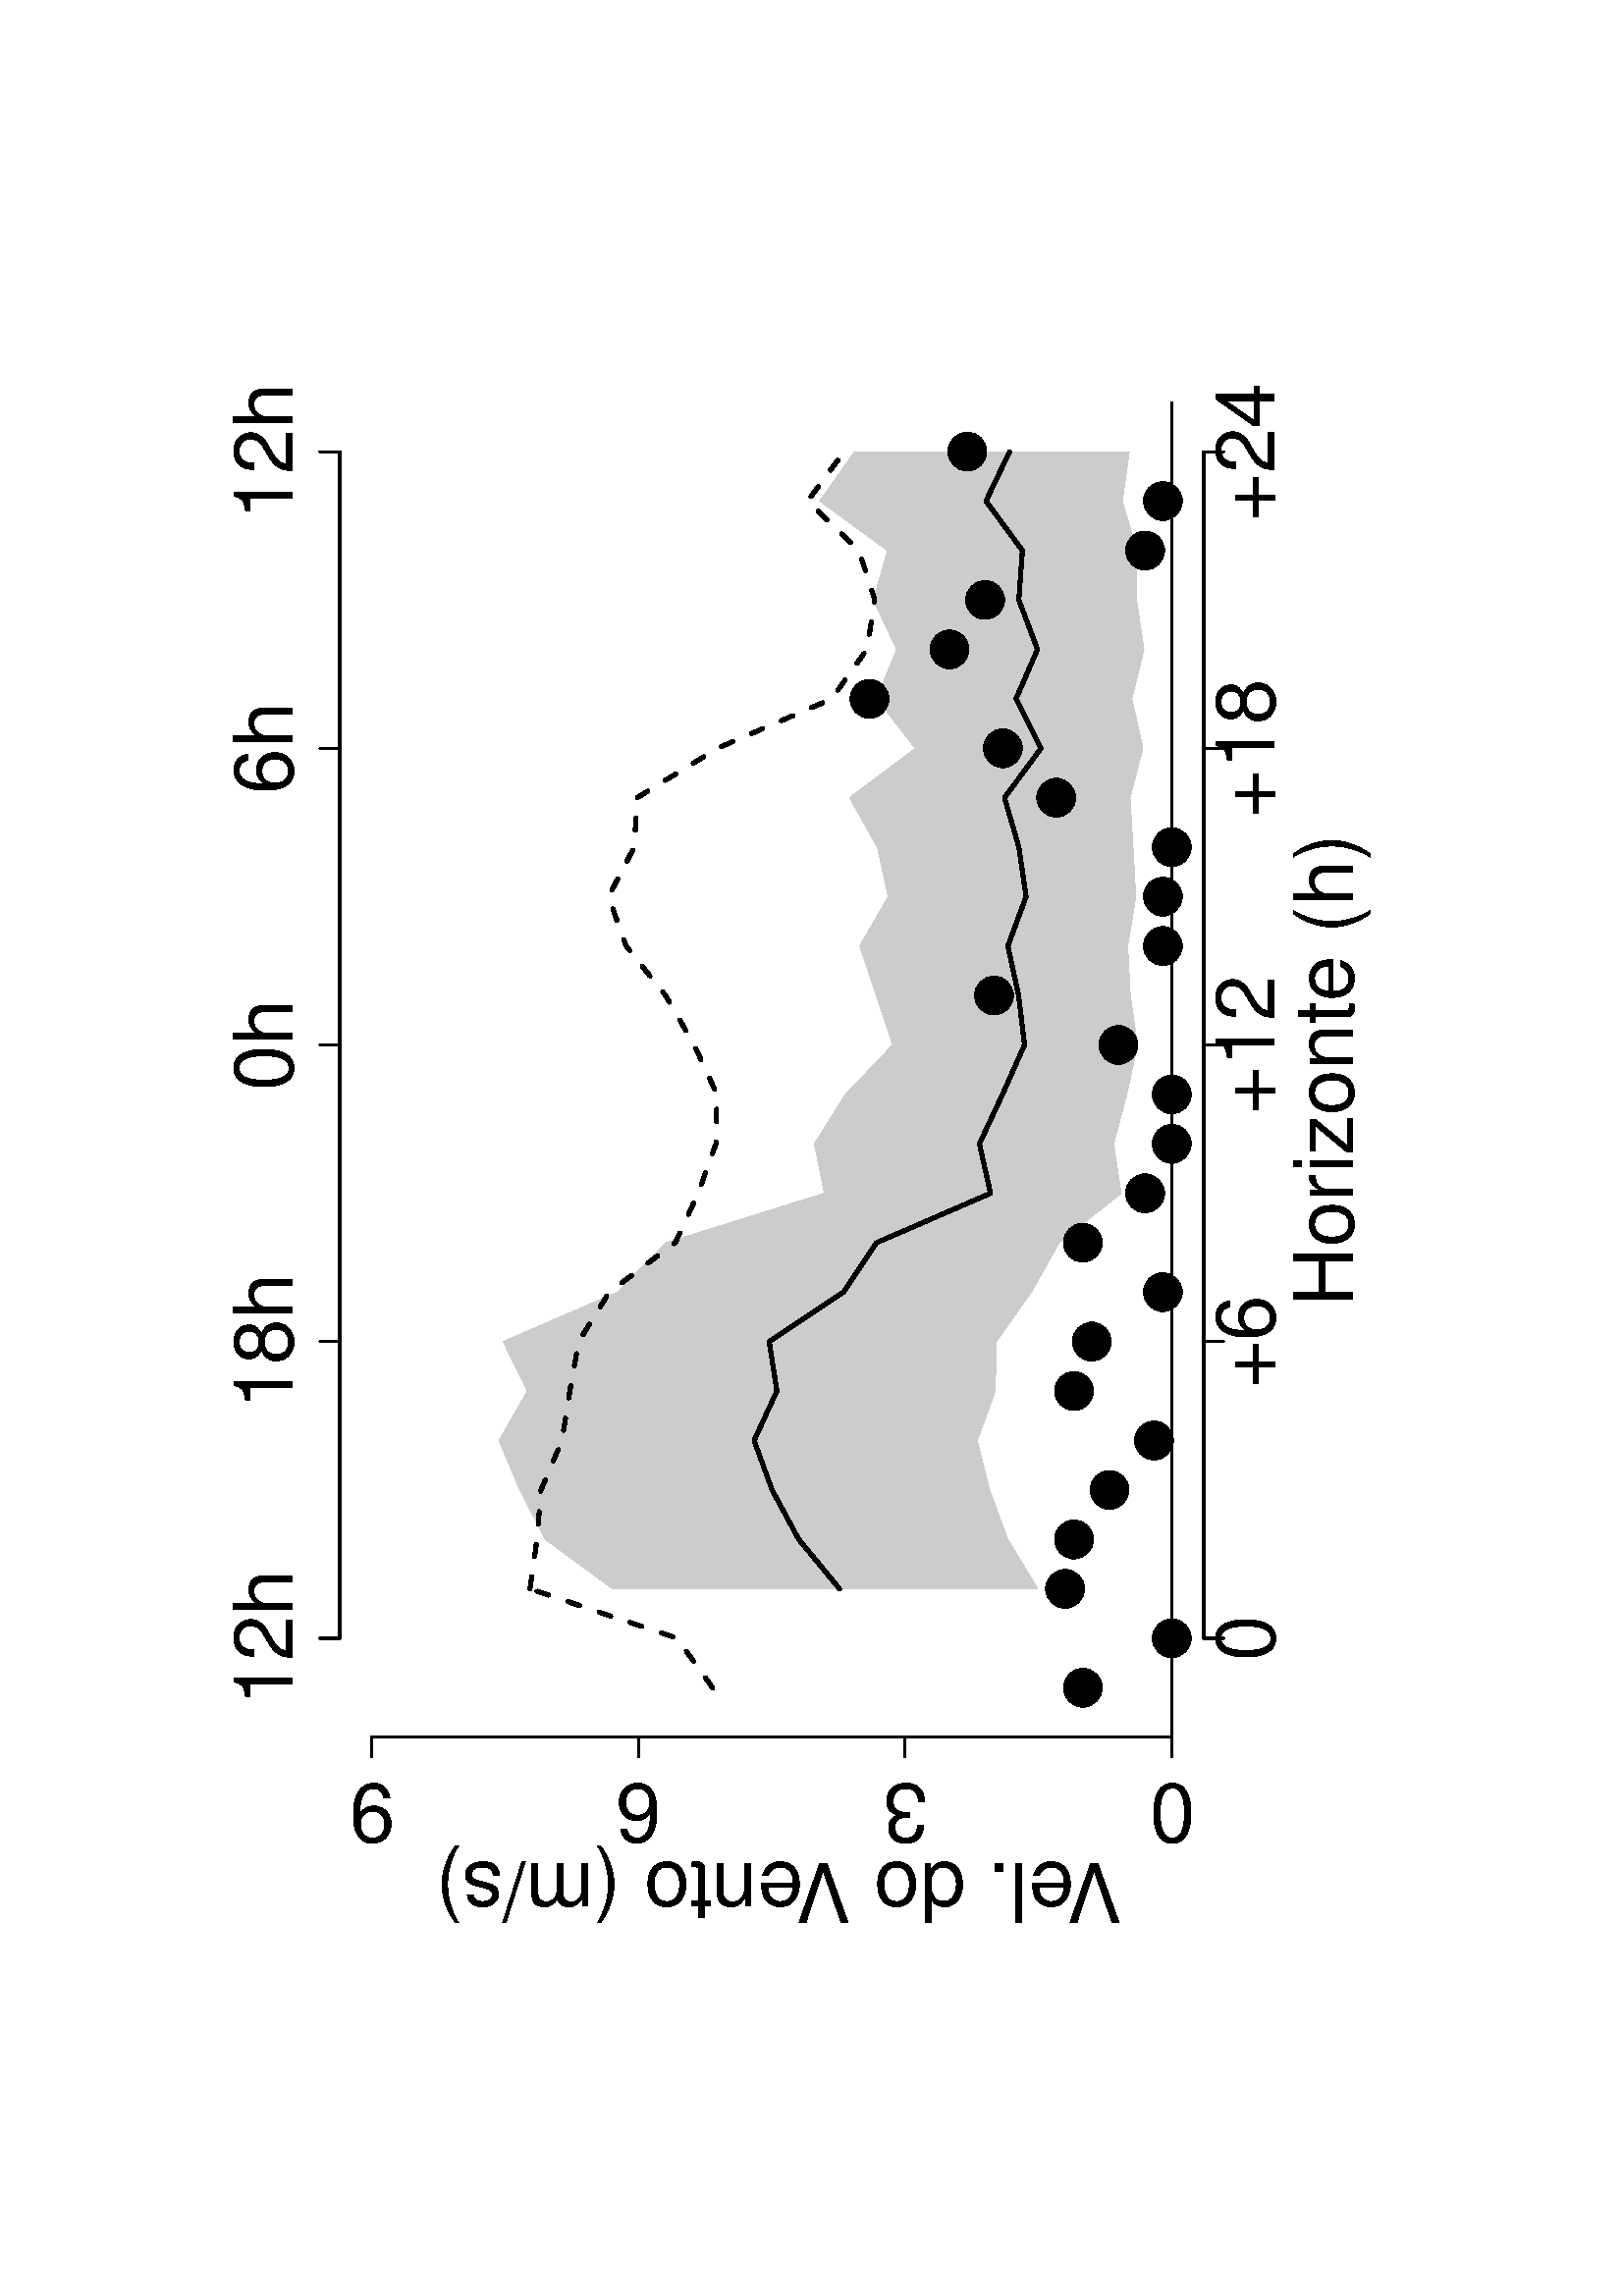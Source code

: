 %!PS-Adobe-3.0
%%DocumentNeededResources: font Helvetica
%%+ font Helvetica-Bold
%%+ font Helvetica-Oblique
%%+ font Helvetica-BoldOblique
%%+ font Symbol
%%DocumentMedia: a4 595 841 0 () ()
%%Pages: (atend)
%%Orientation: Landscape
%%BoundingBox: 82 133 514 709
%%EndComments
%%BeginProlog
/bp  { gs sRGB 595.00 0 translate 90 rotate gs } def
% begin .ps.prolog
/gs  { gsave } bind def
/gr  { grestore } bind def
/ep  { showpage gr gr } bind def
/m   { moveto } bind def
/l  { rlineto } bind def
/np  { newpath } bind def
/cp  { closepath } bind def
/f   { fill } bind def
/o   { stroke } bind def
/c   { newpath 0 360 arc } bind def
/r   { 4 2 roll moveto 1 copy 3 -1 roll exch 0 exch rlineto 0 rlineto -1 mul 0 exch rlineto closepath } bind def
/p1  { stroke } bind def
/p2  { gsave bg fill grestore newpath } bind def
/p3  { gsave bg fill grestore stroke } bind def
/p6  { gsave bg eofill grestore newpath } bind def
/p7  { gsave bg eofill grestore stroke } bind def
/t   { 5 -2 roll moveto gsave rotate
       1 index stringwidth pop
       mul neg 0 rmoveto show grestore } bind def
/ta  { 4 -2 roll moveto gsave rotate show } bind def
/tb  { 2 -1 roll 0 rmoveto show } bind def
/cl  { grestore gsave newpath 3 index 3 index moveto 1 index
       4 -1 roll lineto  exch 1 index lineto lineto
       closepath clip newpath } bind def
/rgb { setrgbcolor } bind def
/s   { scalefont setfont } bind def
% end   .ps.prolog
/sRGB { [ /CIEBasedABC
          << /DecodeLMN
               [ { dup 0.039 le
                        {12.923 div}
                        {0.055 add 1.055 div 2.4 exp }
                     ifelse
                 } bind dup dup
               ]
             /MatrixLMN [0.412 0.213 0.019
                         0.358 0.715 0.119
                         0.18 0.072 0.95]
             /WhitePoint [0.951 1.0 1.089]
           >>
         ] setcolorspace } bind def
/srgb { setcolor } bind def
% begin encoding
/WinAnsiEncoding [
 /.notdef /.notdef /.notdef /.notdef /.notdef /.notdef /.notdef /.notdef
 /.notdef /.notdef /.notdef /.notdef /.notdef /.notdef /.notdef /.notdef
 /.notdef /.notdef /.notdef /.notdef /.notdef /.notdef /.notdef /.notdef
 /.notdef /.notdef /.notdef /.notdef /.notdef /.notdef /.notdef /.notdef
 /space /exclam /quotedbl /numbersign /dollar /percent /ampersand /quoteright
 /parenleft /parenright /asterisk /plus /comma /minus /period /slash
 /zero /one /two /three /four /five /six /seven
 /eight /nine /colon /semicolon /less /equal /greater /question
 /at /A /B /C /D /E /F /G
 /H /I /J /K /L /M /N /O
 /P /Q /R /S /T /U /V /W
 /X /Y /Z /bracketleft /backslash /bracketright /asciicircum /underscore
 /grave /a /b /c /d /e /f /g
 /h /i /j /k /l /m /n /o
 /p /q /r /s /t /u /v /w
 /x /y /z /braceleft /bar /braceright /asciitilde /.notdef
 /Euro /.notdef /quotesinglbase /florin /quotedblbase /ellipsis /dagger /daggerdbl
 /circumflex /perthousand /Scaron /guilsinglleft /OE /.notdef /Zcaron /.notdef
 /.notdef /quoteleft /quoteright /quotedblleft /quotedblright /bullet /endash /emdash
 /tilde /trademark /scaron /guilsinglright /oe /.notdef /zcaron /Ydieresis
 /space /exclamdown /cent /sterling /currency /yen /brokenbar /section
 /dieresis /copyright /ordfeminine /guillemotleft /logicalnot /hyphen /registered /macron
 /degree /plusminus /twosuperior /threesuperior /acute /mu /paragraph /periodcentered
 /cedilla /onesuperior /ordmasculine /guillemotright /onequarter /onehalf /threequarters /questiondown
 /Agrave /Aacute /Acircumflex /Atilde /Adieresis /Aring /AE /Ccedilla
 /Egrave /Eacute /Ecircumflex /Edieresis /Igrave /Iacute /Icircumflex /Idieresis
 /Eth /Ntilde /Ograve /Oacute /Ocircumflex /Otilde /Odieresis /multiply
 /Oslash /Ugrave /Uacute /Ucircumflex /Udieresis /Yacute /Thorn /germandbls
 /agrave /aacute /acircumflex /atilde /adieresis /aring /ae /ccedilla
 /egrave /eacute /ecircumflex /edieresis /igrave /iacute /icircumflex /idieresis
 /eth /ntilde /ograve /oacute /ocircumflex /otilde /odieresis /divide
 /oslash /ugrave /uacute /ucircumflex /udieresis /yacute /thorn /ydieresis
]
 def
% end encoding
%%IncludeResource: font Helvetica
/Helvetica findfont
dup length dict begin
  {1 index /FID ne {def} {pop pop} ifelse} forall
  /Encoding WinAnsiEncoding def
  currentdict
  end
/Font1 exch definefont pop
%%IncludeResource: font Helvetica-Bold
/Helvetica-Bold findfont
dup length dict begin
  {1 index /FID ne {def} {pop pop} ifelse} forall
  /Encoding WinAnsiEncoding def
  currentdict
  end
/Font2 exch definefont pop
%%IncludeResource: font Helvetica-Oblique
/Helvetica-Oblique findfont
dup length dict begin
  {1 index /FID ne {def} {pop pop} ifelse} forall
  /Encoding WinAnsiEncoding def
  currentdict
  end
/Font3 exch definefont pop
%%IncludeResource: font Helvetica-BoldOblique
/Helvetica-BoldOblique findfont
dup length dict begin
  {1 index /FID ne {def} {pop pop} ifelse} forall
  /Encoding WinAnsiEncoding def
  currentdict
  end
/Font4 exch definefont pop
%%IncludeResource: font Symbol
/Symbol findfont
dup length dict begin
  {1 index /FID ne {def} {pop pop} ifelse} forall
  currentdict
  end
/Font5 exch definefont pop
%%EndProlog
%%Page: 1 1
bp
132.94 81.64 708.94 513.64 cl
/Font1 findfont 30 s
0 0 0 srgb
363.06 98.92 (Hor) 0 ta
0.450 (iz) tb
-0.450 (onte \(h\)) tb gr
158.86 183.65 (V) 90 ta
-2.400 (el. do V) tb
-2.400 (ento \(m/s\)) tb gr
132.94 81.64 708.94 513.64 cl
0 0 0 srgb
0.75 setlinewidth
[] 0 setdash
1 setlinecap
1 setlinejoin
10.00 setmiterlimit
np
241.21 153.64 m
435.20 0 l
o
np
241.21 153.64 m
0 -7.20 l
o
np
350.01 153.64 m
0 -7.20 l
o
np
458.81 153.64 m
0 -7.20 l
o
np
567.61 153.64 m
0 -7.20 l
o
np
676.41 153.64 m
0 -7.20 l
o
/Font1 findfont 30 s
241.21 127.72 (0) .5 0 t
350.01 127.72 (+6) .5 0 t
458.81 127.72 (+12) .5 0 t
567.61 127.72 (+18) .5 0 t
676.41 127.72 (+24) .5 0 t
np
204.94 165.37 m
0 293.33 l
o
np
204.94 165.37 m
-7.20 0 l
o
np
204.94 263.15 m
-7.20 0 l
o
np
204.94 360.93 m
-7.20 0 l
o
np
204.94 458.70 m
-7.20 0 l
o
187.66 165.37 (0) .5 90 t
187.66 263.15 (3) .5 90 t
187.66 360.93 (6) .5 90 t
187.66 458.70 (9) .5 90 t
np
241.21 470.44 m
435.20 0 l
o
np
241.21 470.44 m
0 7.20 l
o
np
350.01 470.44 m
0 7.20 l
o
np
458.81 470.44 m
0 7.20 l
o
np
567.61 470.44 m
0 7.20 l
o
np
676.41 470.44 m
0 7.20 l
o
241.21 487.72 (12h) .5 0 t
350.01 487.72 (18h) .5 0 t
458.81 487.72 (0h) .5 0 t
567.61 487.72 (6h) .5 0 t
676.41 487.72 (12h) .5 0 t
204.94 153.64 694.54 470.44 cl
0 0 0 srgb
0.75 setlinewidth
[] 0 setdash
1 setlinecap
1 setlinejoin
10.00 setmiterlimit
np
204.94 165.37 m
489.60 0 l
o
/bg { 0.8 0.8 0.8 srgb } def
np
 676.41 180.92 m
-18.13 2.62 l
-18.14 -5.40 l
-18.13 0.17 l
-18.13 -2.74 l
-18.14 4.44 l
-18.13 -4.05 l
-18.13 4.71 l
-18.14 -1.08 l
-18.13 -1.01 l
-18.13 2.95 l
-18.14 -0.95 l
-18.13 -2.65 l
-18.13 3.94 l
-18.14 4.81 l
-18.13 -2.71 l
-18.13 22.71 l
-18.14 10.22 l
-18.13 12.81 l
-18.13 0.37 l
-18.14 6.61 l
-18.13 -4.49 l
-18.13 -6.71 l
-18.14 -10.97 l
0 155.84 l
18.14 24.65 l
18.13 9.39 l
18.13 7.62 l
18.14 -10.42 l
18.13 8.93 l
18.13 -41.88 l
18.14 -17.88 l
18.13 -58.03 l
18.13 3.66 l
18.14 -11.41 l
18.13 -17.28 l
18.13 5.92 l
18.14 6.14 l
18.13 -10.47 l
18.13 3.99 l
18.14 10.21 l
18.13 -24.14 l
18.13 14.21 l
18.14 -7.34 l
18.13 8.50 l
18.13 -5.13 l
18.14 24.82 l
18.13 -12.78 l
cp p2
1.50 setlinewidth
[ 4.50 7.50] 0 setdash
np
223.08 333.72 m
18.13 13.02 l
18.13 53.94 l
o
np
259.34 400.68 m
18.14 -2.57 l
18.13 -1.47 l
18.13 -7.68 l
18.14 -2.89 l
18.13 -3.26 l
18.13 -11.19 l
18.14 -24.23 l
18.13 -8.36 l
18.13 -6.52 l
18.14 -0.37 l
18.13 8.30 l
18.13 10.53 l
18.14 14.45 l
18.13 6.45 l
18.13 -9.40 l
18.14 -1.10 l
18.13 -29.43 l
18.13 -41.88 l
18.14 -12.94 l
18.13 -2.84 l
18.13 5.83 l
18.14 18.81 l
18.13 -13.47 l
o
/bg { 0 0 0 srgb } def
0.75 setlinewidth
[] 0 setdash
223.08 197.96 6.75 c p3
241.21 165.37 6.75 c p3
259.34 204.48 6.75 c p3
277.48 201.22 6.75 c p3
295.61 188.19 6.75 c p3
313.74 171.89 6.75 c p3
331.88 201.22 6.75 c p3
350.01 194.70 6.75 c p3
368.14 168.63 6.75 c p3
386.28 197.96 6.75 c p3
404.41 175.15 6.75 c p3
422.54 165.37 6.75 c p3
440.68 165.37 6.75 c p3
458.81 184.93 6.75 c p3
476.94 230.56 6.75 c p3
495.08 168.63 6.75 c p3
513.21 168.63 6.75 c p3
531.34 165.37 6.75 c p3
549.48 207.74 6.75 c p3
567.61 227.30 6.75 c p3
585.74 276.19 6.75 c p3
603.88 246.85 6.75 c p3
622.01 233.82 6.75 c p3
640.14 175.15 6.75 c p3
658.28 168.63 6.75 c p3
676.41 240.33 6.75 c p3
1.50 setlinewidth
[] 0 setdash
np
259.34 287.17 m
18.14 14.96 l
18.13 9.78 l
18.13 6.60 l
18.14 -8.36 l
18.13 2.82 l
18.13 -27.25 l
18.14 -12.10 l
18.13 -41.80 l
18.13 4.07 l
18.14 -8.47 l
18.13 -8.06 l
18.13 2.16 l
18.14 3.94 l
18.13 -6.68 l
18.13 2.65 l
18.14 5.26 l
18.13 -13.39 l
18.13 9.17 l
18.14 -7.88 l
18.13 6.86 l
18.13 -1.32 l
18.14 13.36 l
18.13 -8.67 l
o
ep
%%Trailer
%%Pages: 1
%%EOF
